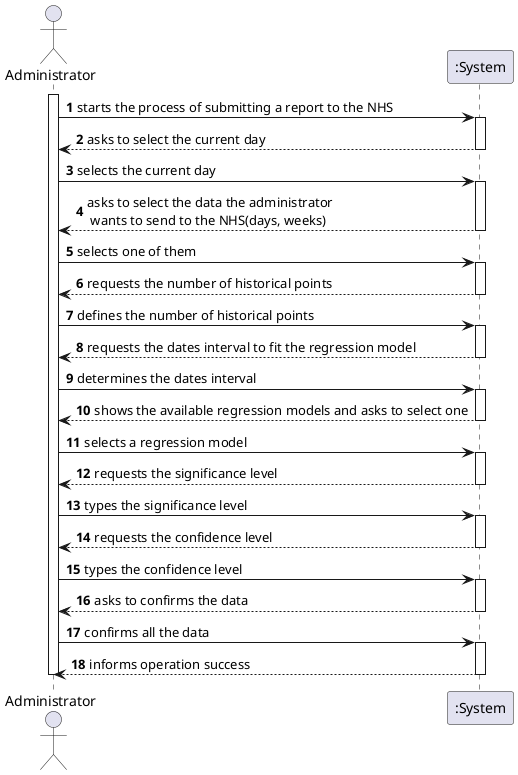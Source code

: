 @startuml
'https://plantuml.com/sequence-diagram

autonumber
actor "Administrator" as ADM
participant ":System" as S

activate ADM
ADM -> S: starts the process of submitting a report to the NHS
activate S
S --> ADM: asks to select the current day
deactivate S
ADM -> S: selects the current day
activate S
S --> ADM: asks to select the data the administrator\n wants to send to the NHS(days, weeks)
deactivate S
ADM -> S: selects one of them
activate S
S --> ADM: requests the number of historical points
deactivate S
ADM -> S: defines the number of historical points
activate S
S --> ADM: requests the dates interval to fit the regression model
deactivate S
ADM -> S: determines the dates interval
activate S
S --> ADM: shows the available regression models and asks to select one
deactivate S
ADM -> S: selects a regression model
activate S
S --> ADM: requests the significance level
deactivate S
ADM -> S: types the significance level
activate S
S --> ADM: requests the confidence level
deactivate S
ADM -> S: types the confidence level
activate S
S --> ADM: asks to confirms the data
deactivate S
ADM -> S: confirms all the data
activate S
S --> ADM: informs operation success
deactivate S

deactivate ADM










@enduml